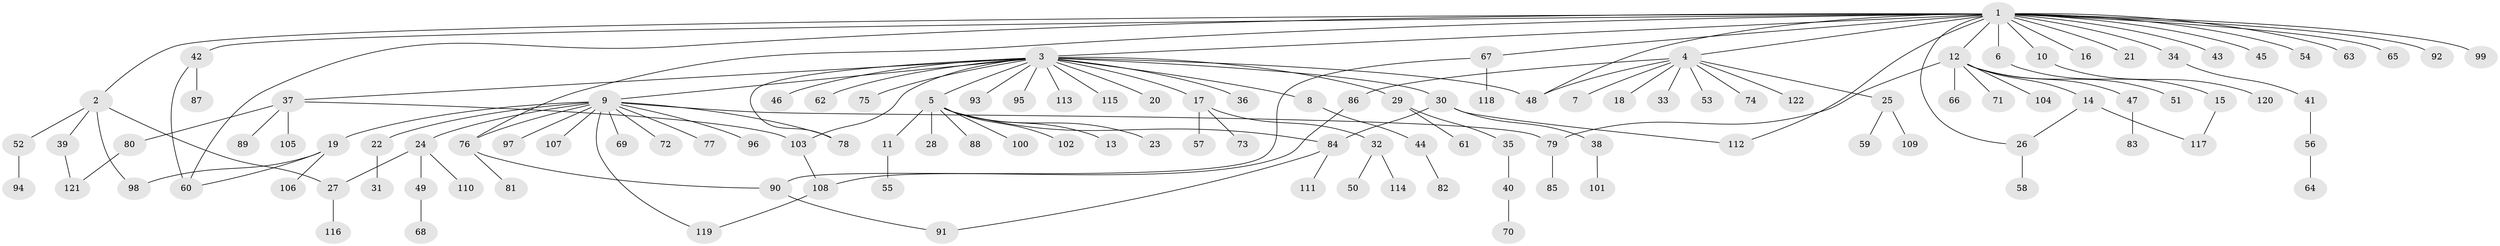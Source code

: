 // coarse degree distribution, {22: 0.010526315789473684, 5: 0.042105263157894736, 19: 0.010526315789473684, 9: 0.010526315789473684, 11: 0.010526315789473684, 2: 0.17894736842105263, 13: 0.010526315789473684, 1: 0.631578947368421, 7: 0.010526315789473684, 3: 0.05263157894736842, 4: 0.031578947368421054}
// Generated by graph-tools (version 1.1) at 2025/51/02/27/25 19:51:59]
// undirected, 122 vertices, 140 edges
graph export_dot {
graph [start="1"]
  node [color=gray90,style=filled];
  1;
  2;
  3;
  4;
  5;
  6;
  7;
  8;
  9;
  10;
  11;
  12;
  13;
  14;
  15;
  16;
  17;
  18;
  19;
  20;
  21;
  22;
  23;
  24;
  25;
  26;
  27;
  28;
  29;
  30;
  31;
  32;
  33;
  34;
  35;
  36;
  37;
  38;
  39;
  40;
  41;
  42;
  43;
  44;
  45;
  46;
  47;
  48;
  49;
  50;
  51;
  52;
  53;
  54;
  55;
  56;
  57;
  58;
  59;
  60;
  61;
  62;
  63;
  64;
  65;
  66;
  67;
  68;
  69;
  70;
  71;
  72;
  73;
  74;
  75;
  76;
  77;
  78;
  79;
  80;
  81;
  82;
  83;
  84;
  85;
  86;
  87;
  88;
  89;
  90;
  91;
  92;
  93;
  94;
  95;
  96;
  97;
  98;
  99;
  100;
  101;
  102;
  103;
  104;
  105;
  106;
  107;
  108;
  109;
  110;
  111;
  112;
  113;
  114;
  115;
  116;
  117;
  118;
  119;
  120;
  121;
  122;
  1 -- 2;
  1 -- 3;
  1 -- 4;
  1 -- 6;
  1 -- 10;
  1 -- 12;
  1 -- 16;
  1 -- 21;
  1 -- 26;
  1 -- 34;
  1 -- 42;
  1 -- 43;
  1 -- 45;
  1 -- 48;
  1 -- 54;
  1 -- 60;
  1 -- 63;
  1 -- 65;
  1 -- 67;
  1 -- 76;
  1 -- 92;
  1 -- 99;
  1 -- 112;
  2 -- 27;
  2 -- 39;
  2 -- 52;
  2 -- 98;
  3 -- 5;
  3 -- 8;
  3 -- 9;
  3 -- 17;
  3 -- 20;
  3 -- 29;
  3 -- 30;
  3 -- 36;
  3 -- 37;
  3 -- 46;
  3 -- 48;
  3 -- 62;
  3 -- 75;
  3 -- 78;
  3 -- 93;
  3 -- 95;
  3 -- 103;
  3 -- 113;
  3 -- 115;
  4 -- 7;
  4 -- 18;
  4 -- 25;
  4 -- 33;
  4 -- 48;
  4 -- 53;
  4 -- 74;
  4 -- 86;
  4 -- 122;
  5 -- 11;
  5 -- 13;
  5 -- 23;
  5 -- 28;
  5 -- 84;
  5 -- 88;
  5 -- 100;
  5 -- 102;
  6 -- 15;
  8 -- 44;
  9 -- 19;
  9 -- 22;
  9 -- 24;
  9 -- 69;
  9 -- 72;
  9 -- 76;
  9 -- 77;
  9 -- 78;
  9 -- 79;
  9 -- 96;
  9 -- 97;
  9 -- 107;
  9 -- 119;
  10 -- 120;
  11 -- 55;
  12 -- 14;
  12 -- 47;
  12 -- 51;
  12 -- 66;
  12 -- 71;
  12 -- 79;
  12 -- 104;
  14 -- 26;
  14 -- 117;
  15 -- 117;
  17 -- 32;
  17 -- 57;
  17 -- 73;
  19 -- 60;
  19 -- 98;
  19 -- 106;
  22 -- 31;
  24 -- 27;
  24 -- 49;
  24 -- 110;
  25 -- 59;
  25 -- 109;
  26 -- 58;
  27 -- 116;
  29 -- 35;
  29 -- 61;
  30 -- 38;
  30 -- 84;
  30 -- 112;
  32 -- 50;
  32 -- 114;
  34 -- 41;
  35 -- 40;
  37 -- 80;
  37 -- 89;
  37 -- 103;
  37 -- 105;
  38 -- 101;
  39 -- 121;
  40 -- 70;
  41 -- 56;
  42 -- 60;
  42 -- 87;
  44 -- 82;
  47 -- 83;
  49 -- 68;
  52 -- 94;
  56 -- 64;
  67 -- 90;
  67 -- 118;
  76 -- 81;
  76 -- 90;
  79 -- 85;
  80 -- 121;
  84 -- 91;
  84 -- 111;
  86 -- 108;
  90 -- 91;
  103 -- 108;
  108 -- 119;
}
